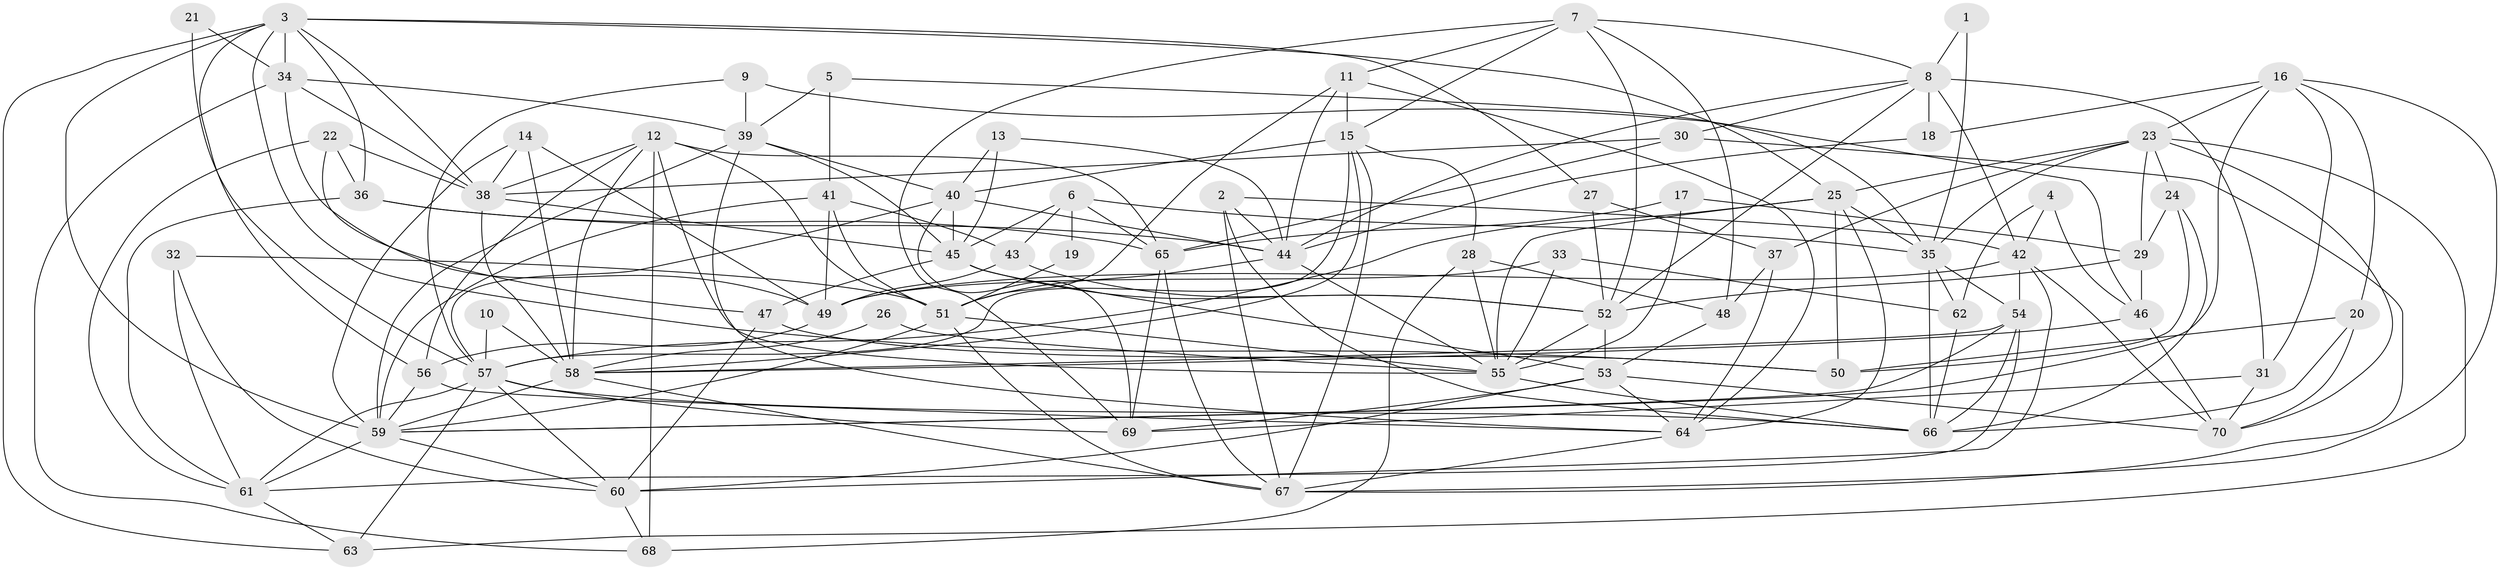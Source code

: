 // original degree distribution, {3: 0.2714285714285714, 2: 0.15, 4: 0.25, 6: 0.12857142857142856, 5: 0.15, 8: 0.014285714285714285, 7: 0.03571428571428571}
// Generated by graph-tools (version 1.1) at 2025/26/03/09/25 03:26:21]
// undirected, 70 vertices, 195 edges
graph export_dot {
graph [start="1"]
  node [color=gray90,style=filled];
  1;
  2;
  3;
  4;
  5;
  6;
  7;
  8;
  9;
  10;
  11;
  12;
  13;
  14;
  15;
  16;
  17;
  18;
  19;
  20;
  21;
  22;
  23;
  24;
  25;
  26;
  27;
  28;
  29;
  30;
  31;
  32;
  33;
  34;
  35;
  36;
  37;
  38;
  39;
  40;
  41;
  42;
  43;
  44;
  45;
  46;
  47;
  48;
  49;
  50;
  51;
  52;
  53;
  54;
  55;
  56;
  57;
  58;
  59;
  60;
  61;
  62;
  63;
  64;
  65;
  66;
  67;
  68;
  69;
  70;
  1 -- 8 [weight=1.0];
  1 -- 35 [weight=1.0];
  2 -- 42 [weight=1.0];
  2 -- 44 [weight=1.0];
  2 -- 66 [weight=1.0];
  2 -- 67 [weight=1.0];
  3 -- 25 [weight=1.0];
  3 -- 27 [weight=1.0];
  3 -- 34 [weight=1.0];
  3 -- 36 [weight=2.0];
  3 -- 38 [weight=1.0];
  3 -- 50 [weight=1.0];
  3 -- 56 [weight=1.0];
  3 -- 59 [weight=2.0];
  3 -- 63 [weight=1.0];
  4 -- 42 [weight=1.0];
  4 -- 46 [weight=1.0];
  4 -- 62 [weight=1.0];
  5 -- 35 [weight=1.0];
  5 -- 39 [weight=1.0];
  5 -- 41 [weight=1.0];
  6 -- 19 [weight=1.0];
  6 -- 35 [weight=1.0];
  6 -- 43 [weight=1.0];
  6 -- 45 [weight=1.0];
  6 -- 65 [weight=1.0];
  7 -- 8 [weight=1.0];
  7 -- 11 [weight=1.0];
  7 -- 15 [weight=1.0];
  7 -- 48 [weight=1.0];
  7 -- 52 [weight=1.0];
  7 -- 69 [weight=1.0];
  8 -- 18 [weight=1.0];
  8 -- 30 [weight=1.0];
  8 -- 31 [weight=1.0];
  8 -- 42 [weight=1.0];
  8 -- 44 [weight=1.0];
  8 -- 52 [weight=1.0];
  9 -- 39 [weight=1.0];
  9 -- 46 [weight=1.0];
  9 -- 57 [weight=1.0];
  10 -- 57 [weight=1.0];
  10 -- 58 [weight=1.0];
  11 -- 15 [weight=1.0];
  11 -- 44 [weight=1.0];
  11 -- 51 [weight=1.0];
  11 -- 64 [weight=1.0];
  12 -- 38 [weight=1.0];
  12 -- 51 [weight=1.0];
  12 -- 55 [weight=1.0];
  12 -- 56 [weight=1.0];
  12 -- 58 [weight=1.0];
  12 -- 65 [weight=1.0];
  12 -- 68 [weight=1.0];
  13 -- 40 [weight=1.0];
  13 -- 44 [weight=1.0];
  13 -- 45 [weight=1.0];
  14 -- 38 [weight=1.0];
  14 -- 49 [weight=1.0];
  14 -- 58 [weight=1.0];
  14 -- 59 [weight=1.0];
  15 -- 28 [weight=1.0];
  15 -- 40 [weight=1.0];
  15 -- 57 [weight=1.0];
  15 -- 58 [weight=1.0];
  15 -- 67 [weight=1.0];
  16 -- 18 [weight=1.0];
  16 -- 20 [weight=1.0];
  16 -- 23 [weight=1.0];
  16 -- 31 [weight=1.0];
  16 -- 59 [weight=1.0];
  16 -- 67 [weight=1.0];
  17 -- 29 [weight=1.0];
  17 -- 55 [weight=1.0];
  17 -- 65 [weight=1.0];
  18 -- 44 [weight=1.0];
  19 -- 51 [weight=1.0];
  20 -- 50 [weight=1.0];
  20 -- 66 [weight=1.0];
  20 -- 70 [weight=1.0];
  21 -- 34 [weight=1.0];
  21 -- 57 [weight=1.0];
  22 -- 36 [weight=1.0];
  22 -- 38 [weight=1.0];
  22 -- 47 [weight=1.0];
  22 -- 61 [weight=1.0];
  23 -- 24 [weight=1.0];
  23 -- 25 [weight=1.0];
  23 -- 29 [weight=1.0];
  23 -- 35 [weight=1.0];
  23 -- 37 [weight=1.0];
  23 -- 63 [weight=1.0];
  23 -- 70 [weight=1.0];
  24 -- 29 [weight=1.0];
  24 -- 50 [weight=2.0];
  24 -- 66 [weight=1.0];
  25 -- 35 [weight=1.0];
  25 -- 50 [weight=1.0];
  25 -- 55 [weight=1.0];
  25 -- 57 [weight=1.0];
  25 -- 64 [weight=2.0];
  26 -- 55 [weight=1.0];
  26 -- 58 [weight=1.0];
  27 -- 37 [weight=1.0];
  27 -- 52 [weight=1.0];
  28 -- 48 [weight=1.0];
  28 -- 55 [weight=1.0];
  28 -- 68 [weight=1.0];
  29 -- 46 [weight=1.0];
  29 -- 52 [weight=1.0];
  30 -- 38 [weight=1.0];
  30 -- 65 [weight=1.0];
  30 -- 67 [weight=1.0];
  31 -- 69 [weight=1.0];
  31 -- 70 [weight=1.0];
  32 -- 51 [weight=1.0];
  32 -- 60 [weight=1.0];
  32 -- 61 [weight=1.0];
  33 -- 49 [weight=1.0];
  33 -- 55 [weight=1.0];
  33 -- 62 [weight=1.0];
  34 -- 38 [weight=1.0];
  34 -- 39 [weight=1.0];
  34 -- 49 [weight=1.0];
  34 -- 68 [weight=1.0];
  35 -- 54 [weight=1.0];
  35 -- 62 [weight=1.0];
  35 -- 66 [weight=1.0];
  36 -- 44 [weight=1.0];
  36 -- 61 [weight=1.0];
  36 -- 65 [weight=3.0];
  37 -- 48 [weight=1.0];
  37 -- 64 [weight=1.0];
  38 -- 45 [weight=1.0];
  38 -- 58 [weight=1.0];
  39 -- 40 [weight=1.0];
  39 -- 45 [weight=1.0];
  39 -- 59 [weight=1.0];
  39 -- 64 [weight=1.0];
  40 -- 44 [weight=2.0];
  40 -- 45 [weight=1.0];
  40 -- 57 [weight=1.0];
  40 -- 69 [weight=1.0];
  41 -- 43 [weight=1.0];
  41 -- 49 [weight=1.0];
  41 -- 51 [weight=1.0];
  41 -- 59 [weight=1.0];
  42 -- 49 [weight=2.0];
  42 -- 54 [weight=1.0];
  42 -- 60 [weight=1.0];
  42 -- 70 [weight=1.0];
  43 -- 49 [weight=1.0];
  43 -- 52 [weight=1.0];
  44 -- 51 [weight=1.0];
  44 -- 55 [weight=1.0];
  45 -- 47 [weight=1.0];
  45 -- 52 [weight=1.0];
  45 -- 53 [weight=1.0];
  46 -- 58 [weight=1.0];
  46 -- 70 [weight=1.0];
  47 -- 50 [weight=1.0];
  47 -- 60 [weight=1.0];
  48 -- 53 [weight=1.0];
  49 -- 56 [weight=1.0];
  51 -- 55 [weight=1.0];
  51 -- 59 [weight=1.0];
  51 -- 67 [weight=1.0];
  52 -- 53 [weight=1.0];
  52 -- 55 [weight=1.0];
  53 -- 60 [weight=1.0];
  53 -- 64 [weight=1.0];
  53 -- 69 [weight=1.0];
  53 -- 70 [weight=1.0];
  54 -- 58 [weight=1.0];
  54 -- 59 [weight=1.0];
  54 -- 61 [weight=1.0];
  54 -- 66 [weight=1.0];
  55 -- 66 [weight=1.0];
  56 -- 59 [weight=1.0];
  56 -- 64 [weight=1.0];
  57 -- 60 [weight=1.0];
  57 -- 61 [weight=2.0];
  57 -- 63 [weight=1.0];
  57 -- 66 [weight=1.0];
  57 -- 69 [weight=1.0];
  58 -- 59 [weight=1.0];
  58 -- 67 [weight=1.0];
  59 -- 60 [weight=1.0];
  59 -- 61 [weight=2.0];
  60 -- 68 [weight=1.0];
  61 -- 63 [weight=1.0];
  62 -- 66 [weight=1.0];
  64 -- 67 [weight=1.0];
  65 -- 67 [weight=1.0];
  65 -- 69 [weight=1.0];
}
